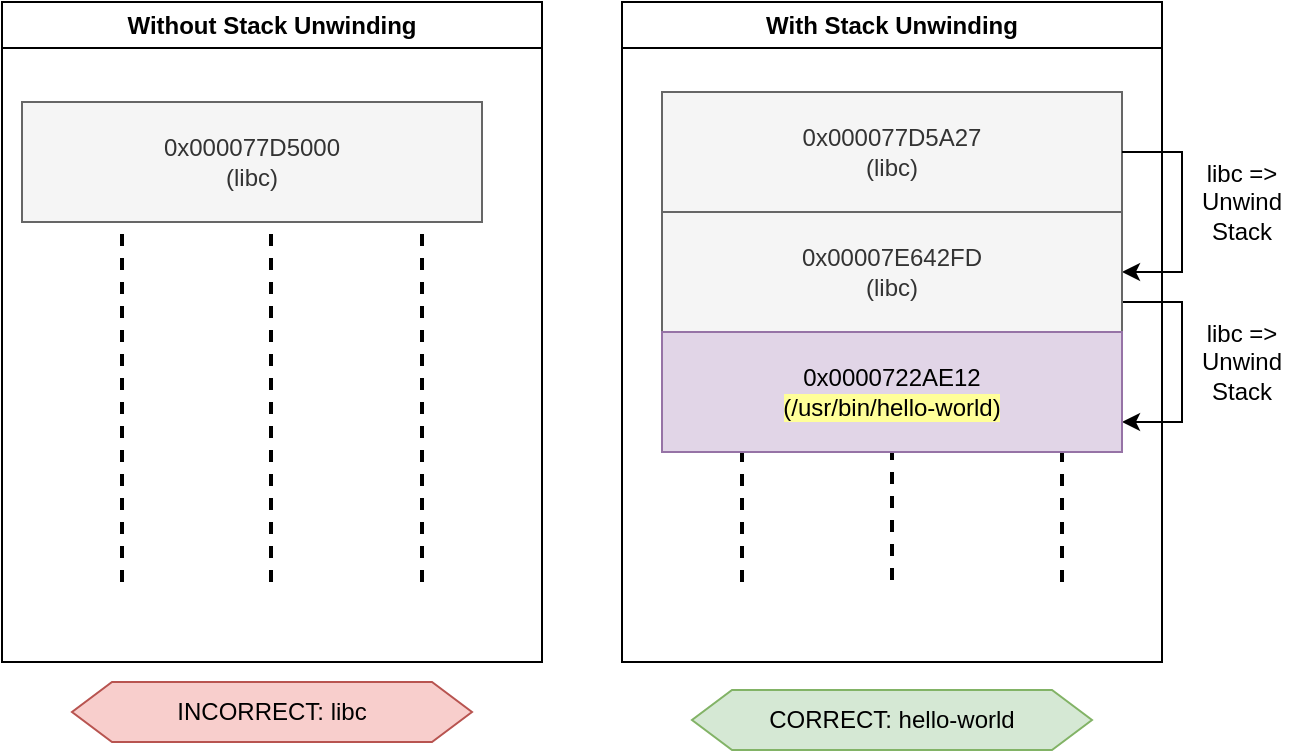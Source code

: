 <mxfile version="26.2.2">
  <diagram name="Page-1" id="HYfxYmFi7s9t5QOdmr9X">
    <mxGraphModel dx="1236" dy="917" grid="1" gridSize="10" guides="1" tooltips="1" connect="1" arrows="1" fold="1" page="1" pageScale="1" pageWidth="1169" pageHeight="827" math="0" shadow="0">
      <root>
        <mxCell id="0" />
        <mxCell id="1" parent="0" />
        <mxCell id="rXjuU9vFeqK0e6MEDaii-29" value="With Stack Unwinding" style="swimlane;whiteSpace=wrap;html=1;" vertex="1" parent="1">
          <mxGeometry x="540" y="70" width="270" height="330" as="geometry" />
        </mxCell>
        <mxCell id="rXjuU9vFeqK0e6MEDaii-10" value="" style="endArrow=none;dashed=1;html=1;rounded=0;entryX=0.5;entryY=1;entryDx=0;entryDy=0;strokeWidth=2;" edge="1" parent="rXjuU9vFeqK0e6MEDaii-29">
          <mxGeometry width="50" height="50" relative="1" as="geometry">
            <mxPoint x="60" y="290" as="sourcePoint" />
            <mxPoint x="60" y="225" as="targetPoint" />
          </mxGeometry>
        </mxCell>
        <mxCell id="rXjuU9vFeqK0e6MEDaii-9" value="" style="endArrow=none;dashed=1;html=1;rounded=0;entryX=0.5;entryY=1;entryDx=0;entryDy=0;strokeWidth=2;" edge="1" parent="rXjuU9vFeqK0e6MEDaii-29">
          <mxGeometry width="50" height="50" relative="1" as="geometry">
            <mxPoint x="220" y="290" as="sourcePoint" />
            <mxPoint x="220" y="220" as="targetPoint" />
          </mxGeometry>
        </mxCell>
        <mxCell id="rXjuU9vFeqK0e6MEDaii-7" value="0x000077D5A27&lt;div&gt;(libc)&lt;/div&gt;" style="rounded=0;whiteSpace=wrap;html=1;fillColor=#f5f5f5;fontColor=#333333;strokeColor=#666666;" vertex="1" parent="rXjuU9vFeqK0e6MEDaii-29">
          <mxGeometry x="20" y="45" width="230" height="60" as="geometry" />
        </mxCell>
        <mxCell id="rXjuU9vFeqK0e6MEDaii-14" style="edgeStyle=orthogonalEdgeStyle;rounded=0;orthogonalLoop=1;jettySize=auto;html=1;exitX=1;exitY=0.5;exitDx=0;exitDy=0;entryX=1;entryY=0.5;entryDx=0;entryDy=0;" edge="1" parent="1" source="rXjuU9vFeqK0e6MEDaii-7" target="rXjuU9vFeqK0e6MEDaii-11">
          <mxGeometry relative="1" as="geometry">
            <Array as="points">
              <mxPoint x="820" y="145" />
              <mxPoint x="820" y="205" />
            </Array>
          </mxGeometry>
        </mxCell>
        <mxCell id="rXjuU9vFeqK0e6MEDaii-8" value="" style="endArrow=none;dashed=1;html=1;rounded=0;entryX=0.5;entryY=1;entryDx=0;entryDy=0;strokeWidth=2;" edge="1" parent="1">
          <mxGeometry width="50" height="50" relative="1" as="geometry">
            <mxPoint x="675" y="359" as="sourcePoint" />
            <mxPoint x="675" y="289" as="targetPoint" />
          </mxGeometry>
        </mxCell>
        <mxCell id="rXjuU9vFeqK0e6MEDaii-15" style="edgeStyle=orthogonalEdgeStyle;rounded=0;orthogonalLoop=1;jettySize=auto;html=1;exitX=1;exitY=0.75;exitDx=0;exitDy=0;entryX=1;entryY=0.75;entryDx=0;entryDy=0;" edge="1" parent="1" source="rXjuU9vFeqK0e6MEDaii-11" target="rXjuU9vFeqK0e6MEDaii-12">
          <mxGeometry relative="1" as="geometry">
            <Array as="points">
              <mxPoint x="820" y="220" />
              <mxPoint x="820" y="280" />
            </Array>
          </mxGeometry>
        </mxCell>
        <mxCell id="rXjuU9vFeqK0e6MEDaii-11" value="0x00007E642FD&lt;div&gt;(libc)&lt;/div&gt;" style="rounded=0;whiteSpace=wrap;html=1;fillColor=#f5f5f5;fontColor=#333333;strokeColor=#666666;" vertex="1" parent="1">
          <mxGeometry x="560" y="175" width="230" height="60" as="geometry" />
        </mxCell>
        <mxCell id="rXjuU9vFeqK0e6MEDaii-12" value="0x0000722AE12&lt;div&gt;&lt;span style=&quot;background-color: rgb(255, 255, 153);&quot;&gt;(/usr/bin/hello-world)&lt;/span&gt;&lt;/div&gt;" style="rounded=0;whiteSpace=wrap;html=1;fillColor=#e1d5e7;strokeColor=#9673a6;" vertex="1" parent="1">
          <mxGeometry x="560" y="235" width="230" height="60" as="geometry" />
        </mxCell>
        <mxCell id="rXjuU9vFeqK0e6MEDaii-16" value="libc =&amp;gt;&lt;div&gt;Unwind&lt;div&gt;Stack&lt;/div&gt;&lt;/div&gt;" style="text;html=1;align=center;verticalAlign=middle;whiteSpace=wrap;rounded=0;" vertex="1" parent="1">
          <mxGeometry x="820" y="155" width="60" height="30" as="geometry" />
        </mxCell>
        <mxCell id="rXjuU9vFeqK0e6MEDaii-17" value="libc =&amp;gt;&lt;div&gt;Unwind&lt;div&gt;Stack&lt;/div&gt;&lt;/div&gt;" style="text;html=1;align=center;verticalAlign=middle;whiteSpace=wrap;rounded=0;" vertex="1" parent="1">
          <mxGeometry x="820" y="235" width="60" height="30" as="geometry" />
        </mxCell>
        <mxCell id="rXjuU9vFeqK0e6MEDaii-21" value="Without Stack Unwinding" style="swimlane;whiteSpace=wrap;html=1;" vertex="1" parent="1">
          <mxGeometry x="230" y="70" width="270" height="330" as="geometry" />
        </mxCell>
        <mxCell id="rXjuU9vFeqK0e6MEDaii-4" value="" style="endArrow=none;dashed=1;html=1;rounded=0;entryX=0.5;entryY=1;entryDx=0;entryDy=0;strokeWidth=2;" edge="1" parent="rXjuU9vFeqK0e6MEDaii-21">
          <mxGeometry width="50" height="50" relative="1" as="geometry">
            <mxPoint x="134.5" y="290" as="sourcePoint" />
            <mxPoint x="134.5" y="110" as="targetPoint" />
          </mxGeometry>
        </mxCell>
        <mxCell id="rXjuU9vFeqK0e6MEDaii-6" value="" style="endArrow=none;dashed=1;html=1;rounded=0;entryX=0.5;entryY=1;entryDx=0;entryDy=0;strokeWidth=2;" edge="1" parent="rXjuU9vFeqK0e6MEDaii-21">
          <mxGeometry width="50" height="50" relative="1" as="geometry">
            <mxPoint x="60" y="290" as="sourcePoint" />
            <mxPoint x="60" y="110" as="targetPoint" />
          </mxGeometry>
        </mxCell>
        <mxCell id="rXjuU9vFeqK0e6MEDaii-5" value="" style="endArrow=none;dashed=1;html=1;rounded=0;entryX=0.5;entryY=1;entryDx=0;entryDy=0;strokeWidth=2;" edge="1" parent="rXjuU9vFeqK0e6MEDaii-21">
          <mxGeometry width="50" height="50" relative="1" as="geometry">
            <mxPoint x="210" y="290" as="sourcePoint" />
            <mxPoint x="210" y="110" as="targetPoint" />
          </mxGeometry>
        </mxCell>
        <mxCell id="rXjuU9vFeqK0e6MEDaii-1" value="0x000077D5000&lt;div&gt;(libc)&lt;/div&gt;" style="rounded=0;whiteSpace=wrap;html=1;fillColor=#f5f5f5;strokeColor=#666666;fontColor=#333333;" vertex="1" parent="rXjuU9vFeqK0e6MEDaii-21">
          <mxGeometry x="10" y="50" width="230" height="60" as="geometry" />
        </mxCell>
        <mxCell id="rXjuU9vFeqK0e6MEDaii-31" value="INCORRECT: libc" style="shape=hexagon;perimeter=hexagonPerimeter2;whiteSpace=wrap;html=1;fixedSize=1;fillColor=#f8cecc;strokeColor=#b85450;" vertex="1" parent="1">
          <mxGeometry x="265" y="410" width="200" height="30" as="geometry" />
        </mxCell>
        <mxCell id="rXjuU9vFeqK0e6MEDaii-32" value="CORRECT: hello-world" style="shape=hexagon;perimeter=hexagonPerimeter2;whiteSpace=wrap;html=1;fixedSize=1;fillColor=#d5e8d4;strokeColor=#82b366;" vertex="1" parent="1">
          <mxGeometry x="575" y="414" width="200" height="30" as="geometry" />
        </mxCell>
      </root>
    </mxGraphModel>
  </diagram>
</mxfile>
